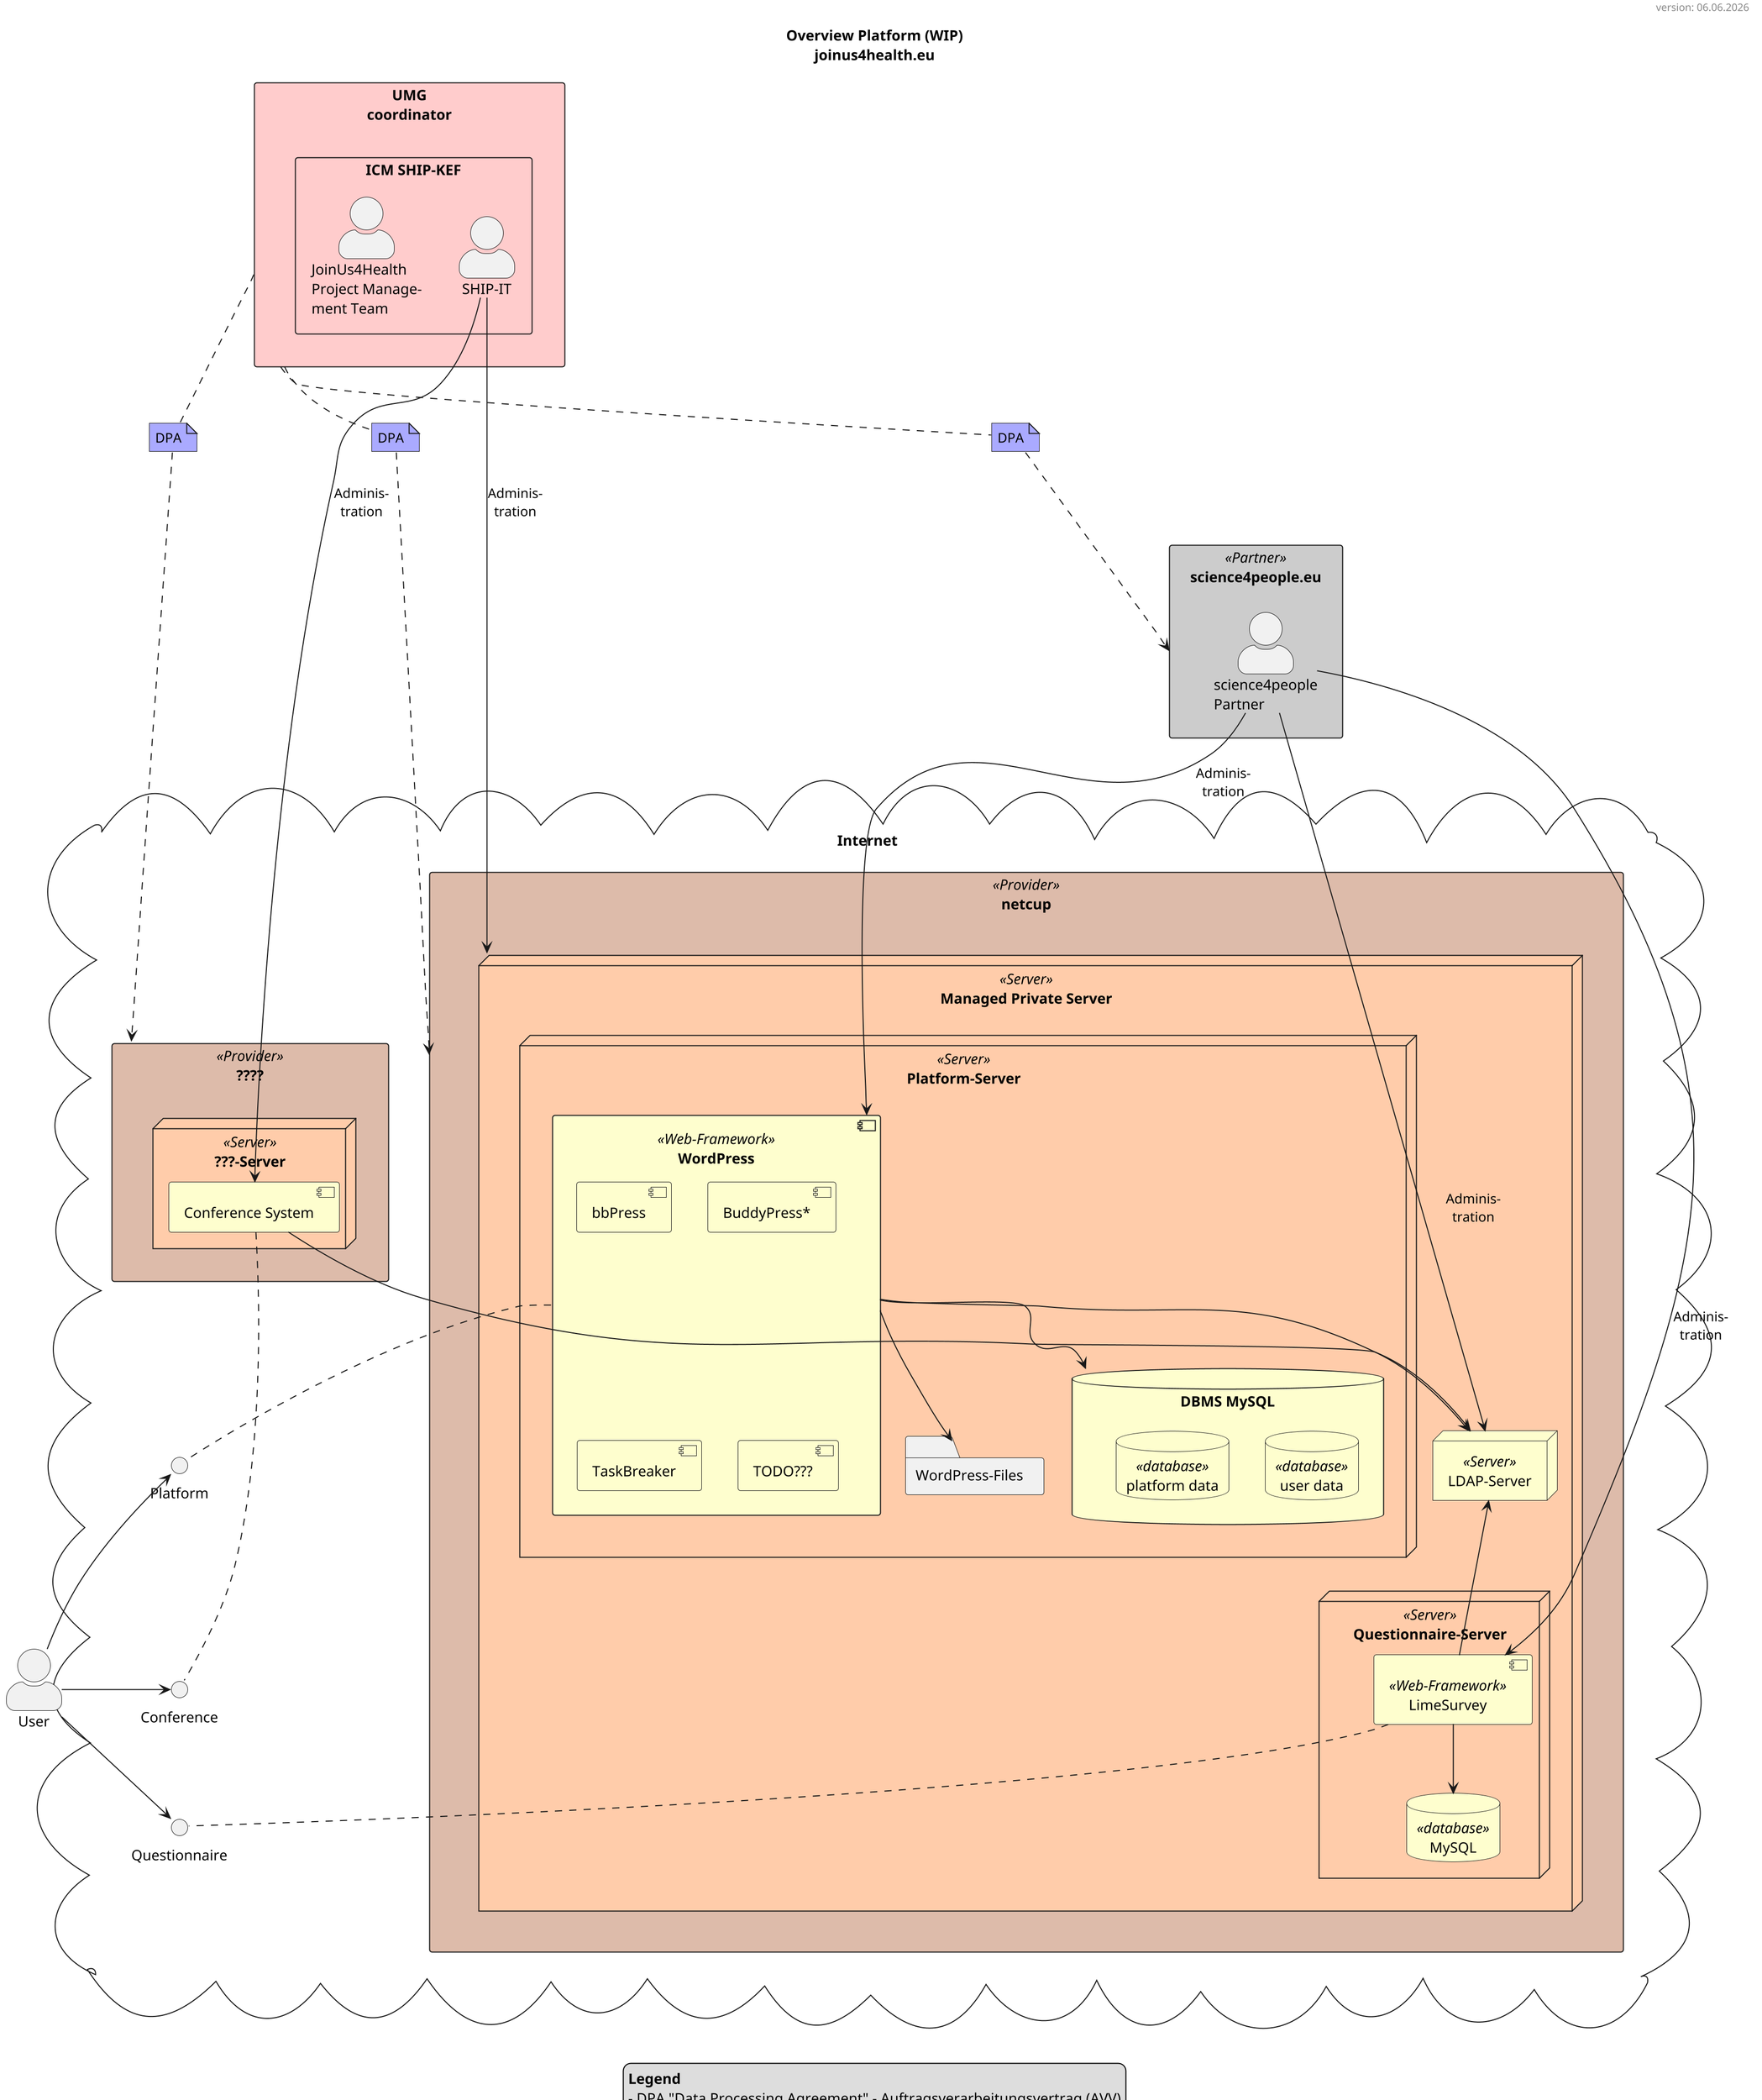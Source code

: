 @startuml

skinparam shadowing false
scale 2

title: Overview Platform (WIP)\njoinus4health.eu
header version: %date("dd.MM.yyyy")

skinparam actorStyle awesome
skinparam nodeBackgroundColor<<Server>> #ffccaa
skinparam rectangleBackgroundColor<<Partner>> #cccccc
skinparam rectangleBackgroundColor<<Provider>> #ddbbaa
skinparam componentBackgroundColor #fefece
skinparam databaseBackgroundColor #fefece

legend
**Legend**
- DPA "Data Processing Agreement" - Auftragsverarbeitungsvertrag (AVV)
end legend

actor "User" as user

rectangle "UMG\ncoordinator" as umg #ffcccc {
    rectangle "ICM SHIP-KEF" {
        actor "SHIP-IT" as ship
        actor "JoinUs4Health\nProject Manage-\nment Team" as umg_team
    }
}

rectangle "science4people.eu" <<Partner>> as s4p {
    actor "science4people\nPartner" as s4p_partner
}

cloud "Internet" {
    rectangle "netcup" <<Provider>> as netcup {
        node "Managed Private Server" <<Server>> as mps {
            node "LDAP-Server" <<Server>> as ldap_server #fefece
            node "Platform-Server" <<Server>> as platform_server {
                component "WordPress" <<Web-Framework>> as wp {
                    component "bbPress"
                    component "BuddyPress*"
                    component "TaskBreaker"
                    component "TODO???"
                }
                folder "WordPress-Files" as wpfolder
                database "DBMS MySQL" as dbms {
                    database "user data" <<database>> as db_user
                    database "platform data" <<database>> as db_plattform
                }
                wp --> dbms
                wp --> wpfolder
            }
            node "Questionnaire-Server" <<Server>> as lime_server {
                component "LimeSurvey" <<Web-Framework>> as lime
                database "MySQL" <<database>> as lime_db
                
                lime    -->     lime_db
            }
            
''            ldap_server -d-  platform_server
''            lime_server -l-  platform_server
            lime    -u->     ldap_server
            wp      -->     ldap_server
        }
    }
    rectangle "????" <<Provider>> as bbb_provider {
        node "???-Server" <<Server>> {
            component "Conference System" as bbb
            
        }
    }
    bbb     -->     ldap_server

    interface "Conference" as i_bbb
    interface "Platform" as i_web
    interface "Questionnaire" as i_lime

    i_web   .u.     wp
    i_lime  .u.     lime
    i_bbb   .u.     bbb
}

note "DPA" as a_us #aaaaff
umg .. a_us
a_us ..> s4p
note "DPA" as a_un #aaaaff
umg .. a_un
a_un ..> netcup
note "DPA" as a_ub #aaaaff
umg .. a_ub
a_ub ..> bbb_provider

ship        -->     mps         : Adminis-\ntration
ship        -->     bbb         : Adminis-\ntration
s4p_partner -->     wp          : Adminis-\ntration
s4p_partner -->     lime        : Adminis-\ntration
s4p_partner -->     ldap_server : Adminis-\ntration

i_web   -[hidden]-  i_bbb
i_bbb   -[hidden]-  i_lime

user    -u-> i_web
user    -u-> i_bbb
user    -->  i_lime

@enduml
